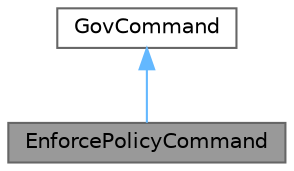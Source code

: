digraph "EnforcePolicyCommand"
{
 // LATEX_PDF_SIZE
  bgcolor="transparent";
  edge [fontname=Helvetica,fontsize=10,labelfontname=Helvetica,labelfontsize=10];
  node [fontname=Helvetica,fontsize=10,shape=box,height=0.2,width=0.4];
  Node1 [id="Node000001",label="EnforcePolicyCommand",height=0.2,width=0.4,color="gray40", fillcolor="grey60", style="filled", fontcolor="black",tooltip="The EnforcePolicyCommand class for enforcing policies in the government."];
  Node2 -> Node1 [id="edge1_Node000001_Node000002",dir="back",color="steelblue1",style="solid",tooltip=" "];
  Node2 [id="Node000002",label="GovCommand",height=0.2,width=0.4,color="gray40", fillcolor="white", style="filled",URL="$classGovCommand.html",tooltip="Abstract base class for government commands."];
}
